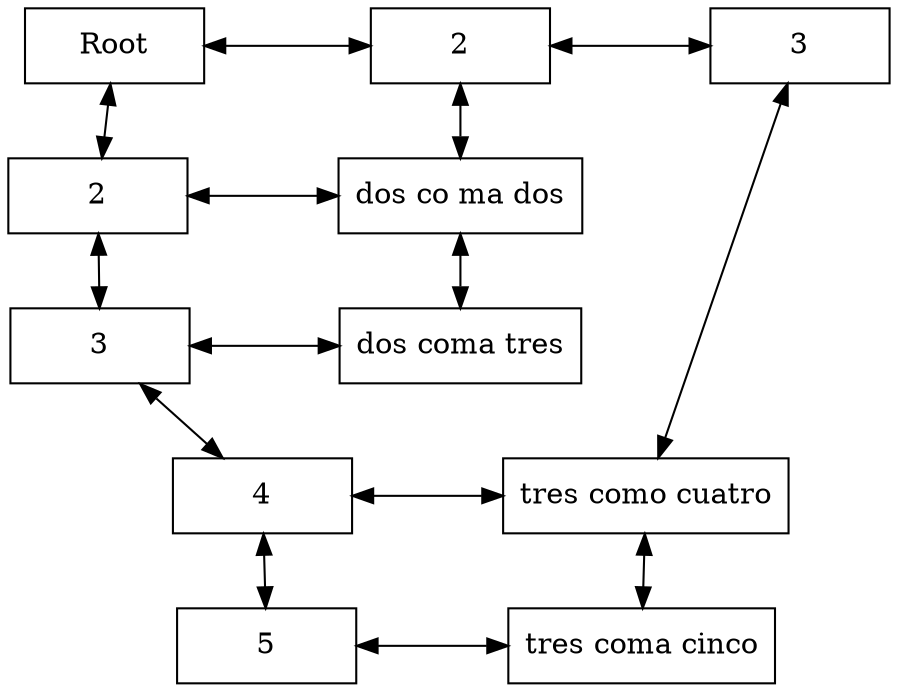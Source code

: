 digraph {
node [shape = rectangle, height=0.5, width=1.2];
graph [nodesep = 1];
rankdir=TB;
"-1--1"[label="Root"];
"-1-2"[label="2"];
"-1-3"[label="3"];
"-1-4"[label="4"];
"-1-5"[label="5"];
"2--1"[label="2"];
"2-2"[label="dos co ma dos"];
"2-3"[label="dos coma tres"];
"3--1"[label="3"];
"3-4"[label="tres como cuatro"];
"3-5"[label="tres coma cinco"];
"-1--1"->"2--1"[dir=both];
"-1--1"->"-1-2"[dir=both];
"-1-2"->"2-2"[dir=both];
"-1-2"->"-1-3"[dir=both];
"-1-3"->"2-3"[dir=both];
"-1-3"->"-1-4"[dir=both];
"-1-4"->"3-4"[dir=both];
"-1-4"->"-1-5"[dir=both];
"-1-5"->"3-5"[dir=both];
"2--1"->"3--1"[dir=both];
"2--1"->"2-2"[dir=both];
"2-2"->"2-3"[dir=both];
"3--1"->"3-4"[dir=both];
"3-4"->"3-5"[dir=both];
{ rank=same; "-1--1" "2--1" "3--1" };
{ rank=same; "-1-2" "2-2" };
{ rank=same; "-1-3" "2-3" };
{ rank=same; "-1-4" "3-4" };
{ rank=same; "-1-5" "3-5" };
}